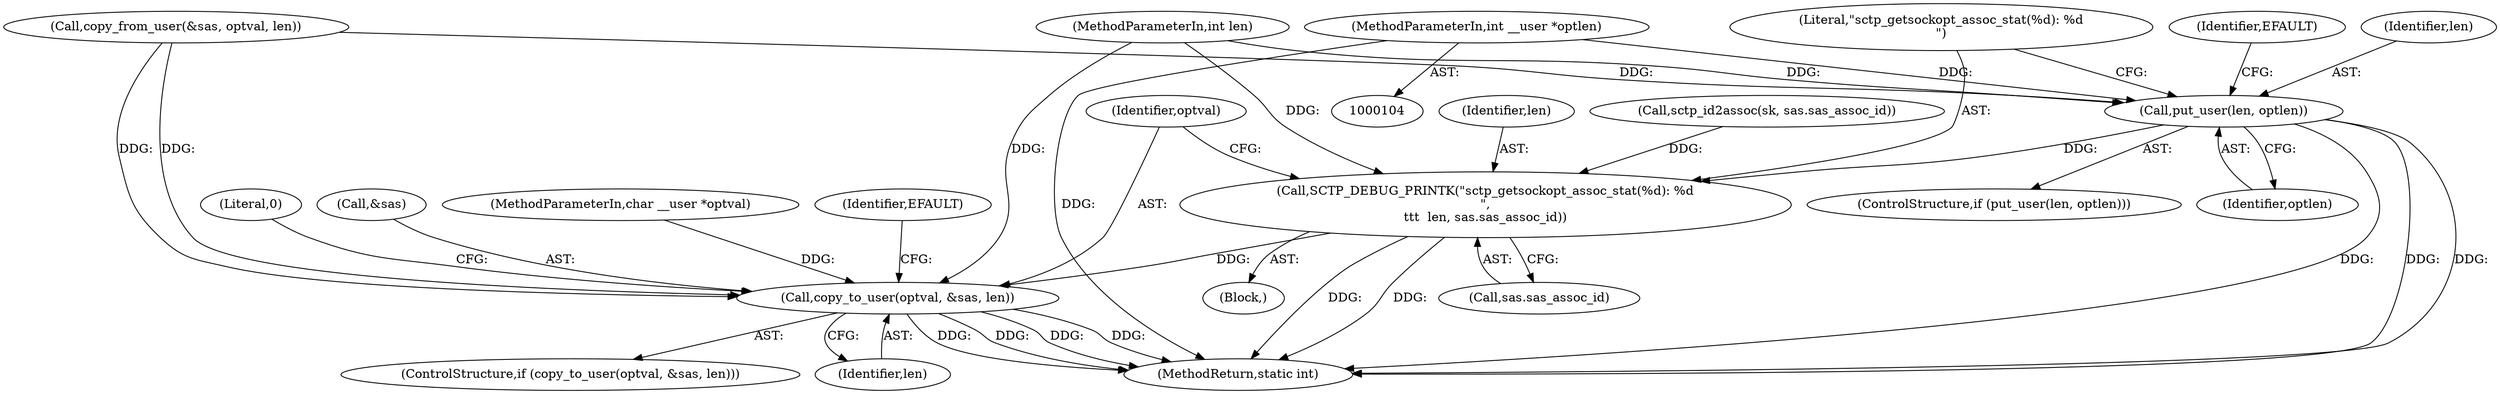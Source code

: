 digraph "0_linux_726bc6b092da4c093eb74d13c07184b18c1af0f1@pointer" {
"1000108" [label="(MethodParameterIn,int __user *optlen)"];
"1000310" [label="(Call,put_user(len, optlen))"];
"1000316" [label="(Call,SCTP_DEBUG_PRINTK(\"sctp_getsockopt_assoc_stat(%d): %d\n\",\n\t\t\t  len, sas.sas_assoc_id))"];
"1000323" [label="(Call,copy_to_user(optval, &sas, len))"];
"1000108" [label="(MethodParameterIn,int __user *optlen)"];
"1000324" [label="(Identifier,optval)"];
"1000312" [label="(Identifier,optlen)"];
"1000109" [label="(Block,)"];
"1000106" [label="(MethodParameterIn,int len)"];
"1000315" [label="(Identifier,EFAULT)"];
"1000332" [label="(Literal,0)"];
"1000333" [label="(MethodReturn,static int)"];
"1000325" [label="(Call,&sas)"];
"1000311" [label="(Identifier,len)"];
"1000141" [label="(Call,sctp_id2assoc(sk, sas.sas_assoc_id))"];
"1000319" [label="(Call,sas.sas_assoc_id)"];
"1000323" [label="(Call,copy_to_user(optval, &sas, len))"];
"1000322" [label="(ControlStructure,if (copy_to_user(optval, &sas, len)))"];
"1000131" [label="(Call,copy_from_user(&sas, optval, len))"];
"1000318" [label="(Identifier,len)"];
"1000310" [label="(Call,put_user(len, optlen))"];
"1000317" [label="(Literal,\"sctp_getsockopt_assoc_stat(%d): %d\n\")"];
"1000107" [label="(MethodParameterIn,char __user *optval)"];
"1000330" [label="(Identifier,EFAULT)"];
"1000316" [label="(Call,SCTP_DEBUG_PRINTK(\"sctp_getsockopt_assoc_stat(%d): %d\n\",\n\t\t\t  len, sas.sas_assoc_id))"];
"1000309" [label="(ControlStructure,if (put_user(len, optlen)))"];
"1000327" [label="(Identifier,len)"];
"1000108" -> "1000104"  [label="AST: "];
"1000108" -> "1000333"  [label="DDG: "];
"1000108" -> "1000310"  [label="DDG: "];
"1000310" -> "1000309"  [label="AST: "];
"1000310" -> "1000312"  [label="CFG: "];
"1000311" -> "1000310"  [label="AST: "];
"1000312" -> "1000310"  [label="AST: "];
"1000315" -> "1000310"  [label="CFG: "];
"1000317" -> "1000310"  [label="CFG: "];
"1000310" -> "1000333"  [label="DDG: "];
"1000310" -> "1000333"  [label="DDG: "];
"1000310" -> "1000333"  [label="DDG: "];
"1000131" -> "1000310"  [label="DDG: "];
"1000106" -> "1000310"  [label="DDG: "];
"1000310" -> "1000316"  [label="DDG: "];
"1000316" -> "1000109"  [label="AST: "];
"1000316" -> "1000319"  [label="CFG: "];
"1000317" -> "1000316"  [label="AST: "];
"1000318" -> "1000316"  [label="AST: "];
"1000319" -> "1000316"  [label="AST: "];
"1000324" -> "1000316"  [label="CFG: "];
"1000316" -> "1000333"  [label="DDG: "];
"1000316" -> "1000333"  [label="DDG: "];
"1000106" -> "1000316"  [label="DDG: "];
"1000141" -> "1000316"  [label="DDG: "];
"1000316" -> "1000323"  [label="DDG: "];
"1000323" -> "1000322"  [label="AST: "];
"1000323" -> "1000327"  [label="CFG: "];
"1000324" -> "1000323"  [label="AST: "];
"1000325" -> "1000323"  [label="AST: "];
"1000327" -> "1000323"  [label="AST: "];
"1000330" -> "1000323"  [label="CFG: "];
"1000332" -> "1000323"  [label="CFG: "];
"1000323" -> "1000333"  [label="DDG: "];
"1000323" -> "1000333"  [label="DDG: "];
"1000323" -> "1000333"  [label="DDG: "];
"1000323" -> "1000333"  [label="DDG: "];
"1000131" -> "1000323"  [label="DDG: "];
"1000131" -> "1000323"  [label="DDG: "];
"1000107" -> "1000323"  [label="DDG: "];
"1000106" -> "1000323"  [label="DDG: "];
}
